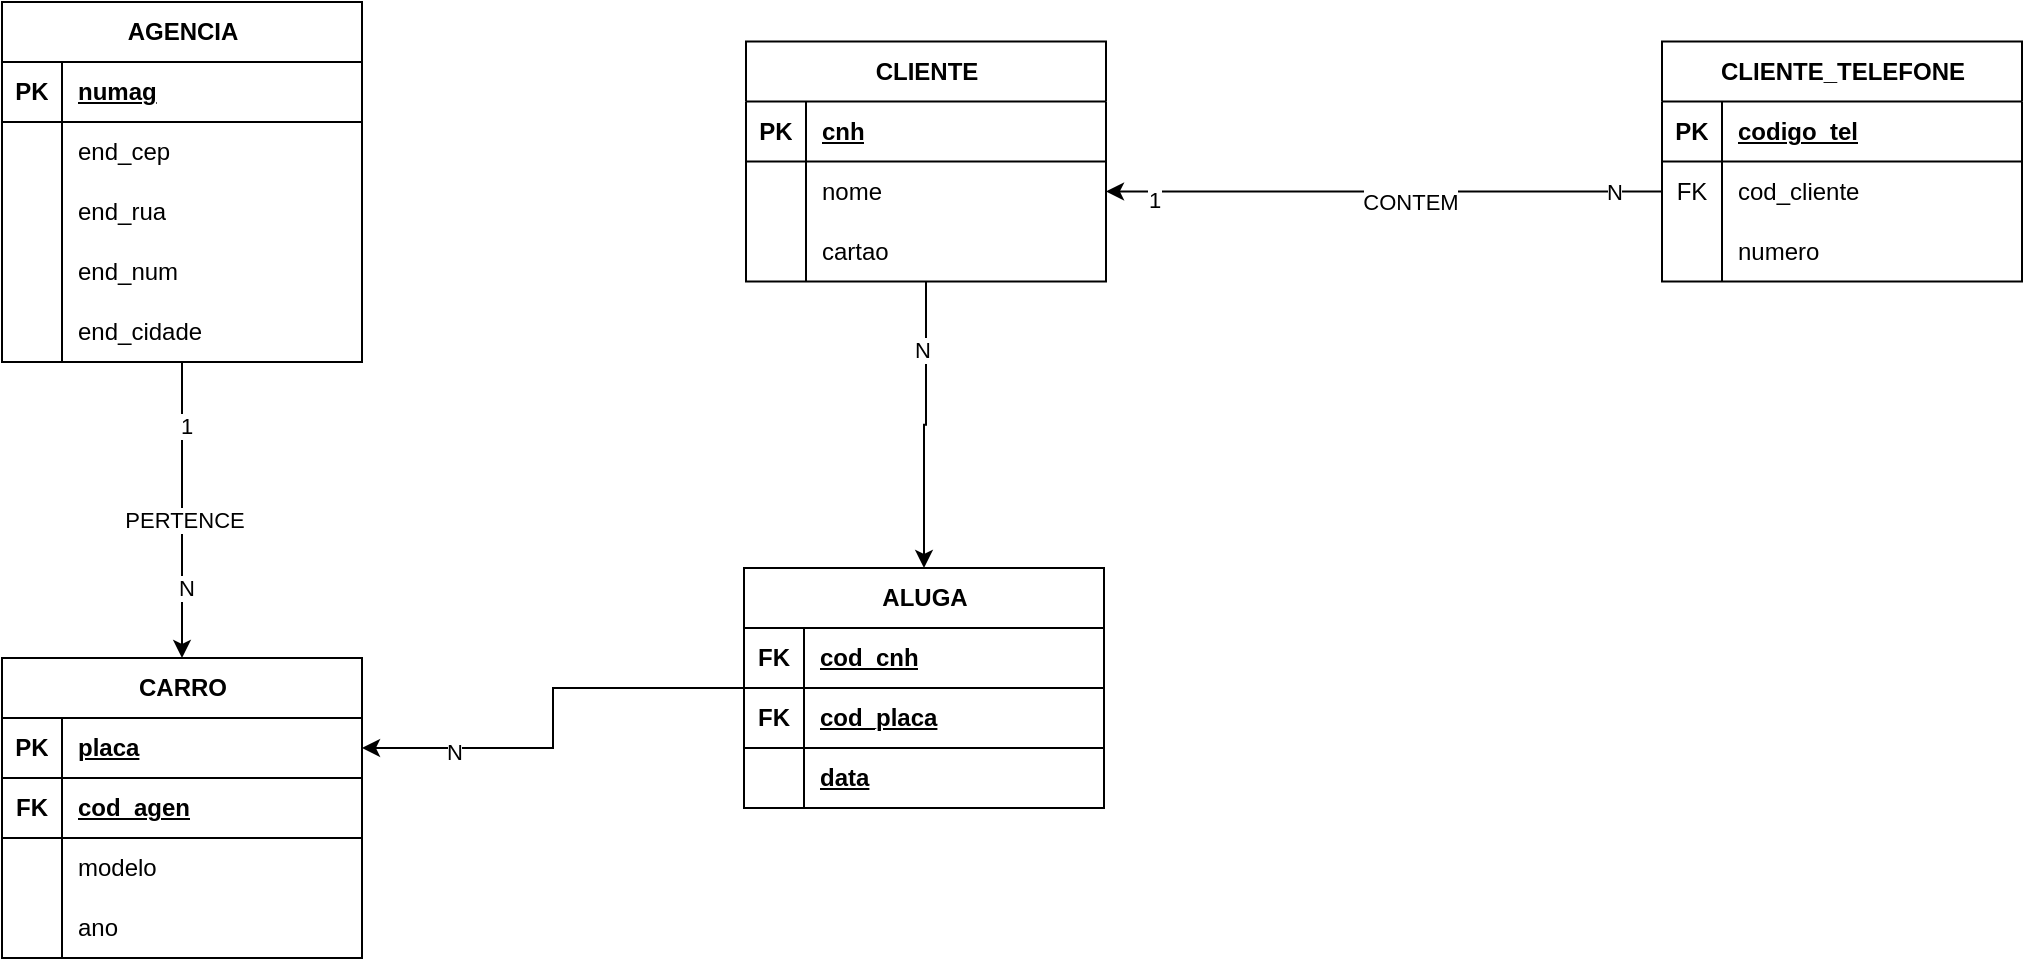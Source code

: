 <mxfile version="22.1.0" type="device">
  <diagram name="Página-1" id="ZHz-PQXsoBNAhiWrMYlb">
    <mxGraphModel dx="1434" dy="774" grid="1" gridSize="10" guides="1" tooltips="1" connect="1" arrows="1" fold="1" page="1" pageScale="1" pageWidth="1169" pageHeight="827" math="0" shadow="0">
      <root>
        <mxCell id="0" />
        <mxCell id="1" parent="0" />
        <mxCell id="wkXWS00sTpaQgT956qrd-93" style="edgeStyle=orthogonalEdgeStyle;rounded=0;orthogonalLoop=1;jettySize=auto;html=1;" parent="1" source="wkXWS00sTpaQgT956qrd-1" target="wkXWS00sTpaQgT956qrd-14" edge="1">
          <mxGeometry relative="1" as="geometry" />
        </mxCell>
        <mxCell id="wkXWS00sTpaQgT956qrd-97" value="PERTENCE" style="edgeLabel;html=1;align=center;verticalAlign=middle;resizable=0;points=[];" parent="wkXWS00sTpaQgT956qrd-93" vertex="1" connectable="0">
          <mxGeometry x="0.059" y="1" relative="1" as="geometry">
            <mxPoint as="offset" />
          </mxGeometry>
        </mxCell>
        <mxCell id="wkXWS00sTpaQgT956qrd-98" value="1" style="edgeLabel;html=1;align=center;verticalAlign=middle;resizable=0;points=[];" parent="wkXWS00sTpaQgT956qrd-93" vertex="1" connectable="0">
          <mxGeometry x="-0.577" y="2" relative="1" as="geometry">
            <mxPoint as="offset" />
          </mxGeometry>
        </mxCell>
        <mxCell id="wkXWS00sTpaQgT956qrd-99" value="N" style="edgeLabel;html=1;align=center;verticalAlign=middle;resizable=0;points=[];" parent="wkXWS00sTpaQgT956qrd-93" vertex="1" connectable="0">
          <mxGeometry x="0.52" y="2" relative="1" as="geometry">
            <mxPoint as="offset" />
          </mxGeometry>
        </mxCell>
        <mxCell id="wkXWS00sTpaQgT956qrd-1" value="AGENCIA" style="shape=table;startSize=30;container=1;collapsible=1;childLayout=tableLayout;fixedRows=1;rowLines=0;fontStyle=1;align=center;resizeLast=1;html=1;" parent="1" vertex="1">
          <mxGeometry x="110" y="33" width="180" height="180" as="geometry" />
        </mxCell>
        <mxCell id="wkXWS00sTpaQgT956qrd-2" value="" style="shape=tableRow;horizontal=0;startSize=0;swimlaneHead=0;swimlaneBody=0;fillColor=none;collapsible=0;dropTarget=0;points=[[0,0.5],[1,0.5]];portConstraint=eastwest;top=0;left=0;right=0;bottom=1;" parent="wkXWS00sTpaQgT956qrd-1" vertex="1">
          <mxGeometry y="30" width="180" height="30" as="geometry" />
        </mxCell>
        <mxCell id="wkXWS00sTpaQgT956qrd-3" value="PK" style="shape=partialRectangle;connectable=0;fillColor=none;top=0;left=0;bottom=0;right=0;fontStyle=1;overflow=hidden;whiteSpace=wrap;html=1;" parent="wkXWS00sTpaQgT956qrd-2" vertex="1">
          <mxGeometry width="30" height="30" as="geometry">
            <mxRectangle width="30" height="30" as="alternateBounds" />
          </mxGeometry>
        </mxCell>
        <mxCell id="wkXWS00sTpaQgT956qrd-4" value="numag&lt;span style=&quot;white-space: pre;&quot;&gt;&#x9;&lt;/span&gt;" style="shape=partialRectangle;connectable=0;fillColor=none;top=0;left=0;bottom=0;right=0;align=left;spacingLeft=6;fontStyle=5;overflow=hidden;whiteSpace=wrap;html=1;" parent="wkXWS00sTpaQgT956qrd-2" vertex="1">
          <mxGeometry x="30" width="150" height="30" as="geometry">
            <mxRectangle width="150" height="30" as="alternateBounds" />
          </mxGeometry>
        </mxCell>
        <mxCell id="wkXWS00sTpaQgT956qrd-5" value="" style="shape=tableRow;horizontal=0;startSize=0;swimlaneHead=0;swimlaneBody=0;fillColor=none;collapsible=0;dropTarget=0;points=[[0,0.5],[1,0.5]];portConstraint=eastwest;top=0;left=0;right=0;bottom=0;" parent="wkXWS00sTpaQgT956qrd-1" vertex="1">
          <mxGeometry y="60" width="180" height="30" as="geometry" />
        </mxCell>
        <mxCell id="wkXWS00sTpaQgT956qrd-6" value="" style="shape=partialRectangle;connectable=0;fillColor=none;top=0;left=0;bottom=0;right=0;editable=1;overflow=hidden;whiteSpace=wrap;html=1;" parent="wkXWS00sTpaQgT956qrd-5" vertex="1">
          <mxGeometry width="30" height="30" as="geometry">
            <mxRectangle width="30" height="30" as="alternateBounds" />
          </mxGeometry>
        </mxCell>
        <mxCell id="wkXWS00sTpaQgT956qrd-7" value="end_cep" style="shape=partialRectangle;connectable=0;fillColor=none;top=0;left=0;bottom=0;right=0;align=left;spacingLeft=6;overflow=hidden;whiteSpace=wrap;html=1;" parent="wkXWS00sTpaQgT956qrd-5" vertex="1">
          <mxGeometry x="30" width="150" height="30" as="geometry">
            <mxRectangle width="150" height="30" as="alternateBounds" />
          </mxGeometry>
        </mxCell>
        <mxCell id="wkXWS00sTpaQgT956qrd-8" value="" style="shape=tableRow;horizontal=0;startSize=0;swimlaneHead=0;swimlaneBody=0;fillColor=none;collapsible=0;dropTarget=0;points=[[0,0.5],[1,0.5]];portConstraint=eastwest;top=0;left=0;right=0;bottom=0;" parent="wkXWS00sTpaQgT956qrd-1" vertex="1">
          <mxGeometry y="90" width="180" height="30" as="geometry" />
        </mxCell>
        <mxCell id="wkXWS00sTpaQgT956qrd-9" value="" style="shape=partialRectangle;connectable=0;fillColor=none;top=0;left=0;bottom=0;right=0;editable=1;overflow=hidden;whiteSpace=wrap;html=1;" parent="wkXWS00sTpaQgT956qrd-8" vertex="1">
          <mxGeometry width="30" height="30" as="geometry">
            <mxRectangle width="30" height="30" as="alternateBounds" />
          </mxGeometry>
        </mxCell>
        <mxCell id="wkXWS00sTpaQgT956qrd-10" value="end_rua" style="shape=partialRectangle;connectable=0;fillColor=none;top=0;left=0;bottom=0;right=0;align=left;spacingLeft=6;overflow=hidden;whiteSpace=wrap;html=1;" parent="wkXWS00sTpaQgT956qrd-8" vertex="1">
          <mxGeometry x="30" width="150" height="30" as="geometry">
            <mxRectangle width="150" height="30" as="alternateBounds" />
          </mxGeometry>
        </mxCell>
        <mxCell id="wkXWS00sTpaQgT956qrd-11" value="" style="shape=tableRow;horizontal=0;startSize=0;swimlaneHead=0;swimlaneBody=0;fillColor=none;collapsible=0;dropTarget=0;points=[[0,0.5],[1,0.5]];portConstraint=eastwest;top=0;left=0;right=0;bottom=0;" parent="wkXWS00sTpaQgT956qrd-1" vertex="1">
          <mxGeometry y="120" width="180" height="30" as="geometry" />
        </mxCell>
        <mxCell id="wkXWS00sTpaQgT956qrd-12" value="" style="shape=partialRectangle;connectable=0;fillColor=none;top=0;left=0;bottom=0;right=0;editable=1;overflow=hidden;whiteSpace=wrap;html=1;" parent="wkXWS00sTpaQgT956qrd-11" vertex="1">
          <mxGeometry width="30" height="30" as="geometry">
            <mxRectangle width="30" height="30" as="alternateBounds" />
          </mxGeometry>
        </mxCell>
        <mxCell id="wkXWS00sTpaQgT956qrd-13" value="end_num" style="shape=partialRectangle;connectable=0;fillColor=none;top=0;left=0;bottom=0;right=0;align=left;spacingLeft=6;overflow=hidden;whiteSpace=wrap;html=1;" parent="wkXWS00sTpaQgT956qrd-11" vertex="1">
          <mxGeometry x="30" width="150" height="30" as="geometry">
            <mxRectangle width="150" height="30" as="alternateBounds" />
          </mxGeometry>
        </mxCell>
        <mxCell id="wkXWS00sTpaQgT956qrd-66" style="shape=tableRow;horizontal=0;startSize=0;swimlaneHead=0;swimlaneBody=0;fillColor=none;collapsible=0;dropTarget=0;points=[[0,0.5],[1,0.5]];portConstraint=eastwest;top=0;left=0;right=0;bottom=0;" parent="wkXWS00sTpaQgT956qrd-1" vertex="1">
          <mxGeometry y="150" width="180" height="30" as="geometry" />
        </mxCell>
        <mxCell id="wkXWS00sTpaQgT956qrd-67" style="shape=partialRectangle;connectable=0;fillColor=none;top=0;left=0;bottom=0;right=0;editable=1;overflow=hidden;whiteSpace=wrap;html=1;" parent="wkXWS00sTpaQgT956qrd-66" vertex="1">
          <mxGeometry width="30" height="30" as="geometry">
            <mxRectangle width="30" height="30" as="alternateBounds" />
          </mxGeometry>
        </mxCell>
        <mxCell id="wkXWS00sTpaQgT956qrd-68" value="end_cidade" style="shape=partialRectangle;connectable=0;fillColor=none;top=0;left=0;bottom=0;right=0;align=left;spacingLeft=6;overflow=hidden;whiteSpace=wrap;html=1;" parent="wkXWS00sTpaQgT956qrd-66" vertex="1">
          <mxGeometry x="30" width="150" height="30" as="geometry">
            <mxRectangle width="150" height="30" as="alternateBounds" />
          </mxGeometry>
        </mxCell>
        <mxCell id="wkXWS00sTpaQgT956qrd-14" value="CARRO" style="shape=table;startSize=30;container=1;collapsible=1;childLayout=tableLayout;fixedRows=1;rowLines=0;fontStyle=1;align=center;resizeLast=1;html=1;" parent="1" vertex="1">
          <mxGeometry x="110" y="361" width="180" height="150" as="geometry" />
        </mxCell>
        <mxCell id="wkXWS00sTpaQgT956qrd-15" value="" style="shape=tableRow;horizontal=0;startSize=0;swimlaneHead=0;swimlaneBody=0;fillColor=none;collapsible=0;dropTarget=0;points=[[0,0.5],[1,0.5]];portConstraint=eastwest;top=0;left=0;right=0;bottom=1;" parent="wkXWS00sTpaQgT956qrd-14" vertex="1">
          <mxGeometry y="30" width="180" height="30" as="geometry" />
        </mxCell>
        <mxCell id="wkXWS00sTpaQgT956qrd-16" value="PK" style="shape=partialRectangle;connectable=0;fillColor=none;top=0;left=0;bottom=0;right=0;fontStyle=1;overflow=hidden;whiteSpace=wrap;html=1;" parent="wkXWS00sTpaQgT956qrd-15" vertex="1">
          <mxGeometry width="30" height="30" as="geometry">
            <mxRectangle width="30" height="30" as="alternateBounds" />
          </mxGeometry>
        </mxCell>
        <mxCell id="wkXWS00sTpaQgT956qrd-17" value="placa" style="shape=partialRectangle;connectable=0;fillColor=none;top=0;left=0;bottom=0;right=0;align=left;spacingLeft=6;fontStyle=5;overflow=hidden;whiteSpace=wrap;html=1;" parent="wkXWS00sTpaQgT956qrd-15" vertex="1">
          <mxGeometry x="30" width="150" height="30" as="geometry">
            <mxRectangle width="150" height="30" as="alternateBounds" />
          </mxGeometry>
        </mxCell>
        <mxCell id="wkXWS00sTpaQgT956qrd-70" style="shape=tableRow;horizontal=0;startSize=0;swimlaneHead=0;swimlaneBody=0;fillColor=none;collapsible=0;dropTarget=0;points=[[0,0.5],[1,0.5]];portConstraint=eastwest;top=0;left=0;right=0;bottom=1;" parent="wkXWS00sTpaQgT956qrd-14" vertex="1">
          <mxGeometry y="60" width="180" height="30" as="geometry" />
        </mxCell>
        <mxCell id="wkXWS00sTpaQgT956qrd-71" value="FK" style="shape=partialRectangle;connectable=0;fillColor=none;top=0;left=0;bottom=0;right=0;fontStyle=1;overflow=hidden;whiteSpace=wrap;html=1;" parent="wkXWS00sTpaQgT956qrd-70" vertex="1">
          <mxGeometry width="30" height="30" as="geometry">
            <mxRectangle width="30" height="30" as="alternateBounds" />
          </mxGeometry>
        </mxCell>
        <mxCell id="wkXWS00sTpaQgT956qrd-72" value="cod_agen" style="shape=partialRectangle;connectable=0;fillColor=none;top=0;left=0;bottom=0;right=0;align=left;spacingLeft=6;fontStyle=5;overflow=hidden;whiteSpace=wrap;html=1;" parent="wkXWS00sTpaQgT956qrd-70" vertex="1">
          <mxGeometry x="30" width="150" height="30" as="geometry">
            <mxRectangle width="150" height="30" as="alternateBounds" />
          </mxGeometry>
        </mxCell>
        <mxCell id="wkXWS00sTpaQgT956qrd-18" value="" style="shape=tableRow;horizontal=0;startSize=0;swimlaneHead=0;swimlaneBody=0;fillColor=none;collapsible=0;dropTarget=0;points=[[0,0.5],[1,0.5]];portConstraint=eastwest;top=0;left=0;right=0;bottom=0;" parent="wkXWS00sTpaQgT956qrd-14" vertex="1">
          <mxGeometry y="90" width="180" height="30" as="geometry" />
        </mxCell>
        <mxCell id="wkXWS00sTpaQgT956qrd-19" value="" style="shape=partialRectangle;connectable=0;fillColor=none;top=0;left=0;bottom=0;right=0;editable=1;overflow=hidden;whiteSpace=wrap;html=1;" parent="wkXWS00sTpaQgT956qrd-18" vertex="1">
          <mxGeometry width="30" height="30" as="geometry">
            <mxRectangle width="30" height="30" as="alternateBounds" />
          </mxGeometry>
        </mxCell>
        <mxCell id="wkXWS00sTpaQgT956qrd-20" value="modelo" style="shape=partialRectangle;connectable=0;fillColor=none;top=0;left=0;bottom=0;right=0;align=left;spacingLeft=6;overflow=hidden;whiteSpace=wrap;html=1;" parent="wkXWS00sTpaQgT956qrd-18" vertex="1">
          <mxGeometry x="30" width="150" height="30" as="geometry">
            <mxRectangle width="150" height="30" as="alternateBounds" />
          </mxGeometry>
        </mxCell>
        <mxCell id="wkXWS00sTpaQgT956qrd-21" value="" style="shape=tableRow;horizontal=0;startSize=0;swimlaneHead=0;swimlaneBody=0;fillColor=none;collapsible=0;dropTarget=0;points=[[0,0.5],[1,0.5]];portConstraint=eastwest;top=0;left=0;right=0;bottom=0;" parent="wkXWS00sTpaQgT956qrd-14" vertex="1">
          <mxGeometry y="120" width="180" height="30" as="geometry" />
        </mxCell>
        <mxCell id="wkXWS00sTpaQgT956qrd-22" value="" style="shape=partialRectangle;connectable=0;fillColor=none;top=0;left=0;bottom=0;right=0;editable=1;overflow=hidden;whiteSpace=wrap;html=1;" parent="wkXWS00sTpaQgT956qrd-21" vertex="1">
          <mxGeometry width="30" height="30" as="geometry">
            <mxRectangle width="30" height="30" as="alternateBounds" />
          </mxGeometry>
        </mxCell>
        <mxCell id="wkXWS00sTpaQgT956qrd-23" value="ano" style="shape=partialRectangle;connectable=0;fillColor=none;top=0;left=0;bottom=0;right=0;align=left;spacingLeft=6;overflow=hidden;whiteSpace=wrap;html=1;" parent="wkXWS00sTpaQgT956qrd-21" vertex="1">
          <mxGeometry x="30" width="150" height="30" as="geometry">
            <mxRectangle width="150" height="30" as="alternateBounds" />
          </mxGeometry>
        </mxCell>
        <mxCell id="wkXWS00sTpaQgT956qrd-94" style="edgeStyle=orthogonalEdgeStyle;rounded=0;orthogonalLoop=1;jettySize=auto;html=1;" parent="1" source="wkXWS00sTpaQgT956qrd-27" target="wkXWS00sTpaQgT956qrd-53" edge="1">
          <mxGeometry relative="1" as="geometry" />
        </mxCell>
        <mxCell id="wkXWS00sTpaQgT956qrd-100" value="N" style="edgeLabel;html=1;align=center;verticalAlign=middle;resizable=0;points=[];" parent="wkXWS00sTpaQgT956qrd-94" vertex="1" connectable="0">
          <mxGeometry x="-0.526" y="-2" relative="1" as="geometry">
            <mxPoint as="offset" />
          </mxGeometry>
        </mxCell>
        <mxCell id="wkXWS00sTpaQgT956qrd-27" value="CLIENTE" style="shape=table;startSize=30;container=1;collapsible=1;childLayout=tableLayout;fixedRows=1;rowLines=0;fontStyle=1;align=center;resizeLast=1;html=1;" parent="1" vertex="1">
          <mxGeometry x="482" y="52.71" width="180" height="120" as="geometry" />
        </mxCell>
        <mxCell id="wkXWS00sTpaQgT956qrd-28" value="" style="shape=tableRow;horizontal=0;startSize=0;swimlaneHead=0;swimlaneBody=0;fillColor=none;collapsible=0;dropTarget=0;points=[[0,0.5],[1,0.5]];portConstraint=eastwest;top=0;left=0;right=0;bottom=1;" parent="wkXWS00sTpaQgT956qrd-27" vertex="1">
          <mxGeometry y="30" width="180" height="30" as="geometry" />
        </mxCell>
        <mxCell id="wkXWS00sTpaQgT956qrd-29" value="PK" style="shape=partialRectangle;connectable=0;fillColor=none;top=0;left=0;bottom=0;right=0;fontStyle=1;overflow=hidden;whiteSpace=wrap;html=1;" parent="wkXWS00sTpaQgT956qrd-28" vertex="1">
          <mxGeometry width="30" height="30" as="geometry">
            <mxRectangle width="30" height="30" as="alternateBounds" />
          </mxGeometry>
        </mxCell>
        <mxCell id="wkXWS00sTpaQgT956qrd-30" value="cnh" style="shape=partialRectangle;connectable=0;fillColor=none;top=0;left=0;bottom=0;right=0;align=left;spacingLeft=6;fontStyle=5;overflow=hidden;whiteSpace=wrap;html=1;" parent="wkXWS00sTpaQgT956qrd-28" vertex="1">
          <mxGeometry x="30" width="150" height="30" as="geometry">
            <mxRectangle width="150" height="30" as="alternateBounds" />
          </mxGeometry>
        </mxCell>
        <mxCell id="wkXWS00sTpaQgT956qrd-31" value="" style="shape=tableRow;horizontal=0;startSize=0;swimlaneHead=0;swimlaneBody=0;fillColor=none;collapsible=0;dropTarget=0;points=[[0,0.5],[1,0.5]];portConstraint=eastwest;top=0;left=0;right=0;bottom=0;" parent="wkXWS00sTpaQgT956qrd-27" vertex="1">
          <mxGeometry y="60" width="180" height="30" as="geometry" />
        </mxCell>
        <mxCell id="wkXWS00sTpaQgT956qrd-32" value="" style="shape=partialRectangle;connectable=0;fillColor=none;top=0;left=0;bottom=0;right=0;editable=1;overflow=hidden;whiteSpace=wrap;html=1;" parent="wkXWS00sTpaQgT956qrd-31" vertex="1">
          <mxGeometry width="30" height="30" as="geometry">
            <mxRectangle width="30" height="30" as="alternateBounds" />
          </mxGeometry>
        </mxCell>
        <mxCell id="wkXWS00sTpaQgT956qrd-33" value="nome" style="shape=partialRectangle;connectable=0;fillColor=none;top=0;left=0;bottom=0;right=0;align=left;spacingLeft=6;overflow=hidden;whiteSpace=wrap;html=1;" parent="wkXWS00sTpaQgT956qrd-31" vertex="1">
          <mxGeometry x="30" width="150" height="30" as="geometry">
            <mxRectangle width="150" height="30" as="alternateBounds" />
          </mxGeometry>
        </mxCell>
        <mxCell id="wkXWS00sTpaQgT956qrd-34" value="" style="shape=tableRow;horizontal=0;startSize=0;swimlaneHead=0;swimlaneBody=0;fillColor=none;collapsible=0;dropTarget=0;points=[[0,0.5],[1,0.5]];portConstraint=eastwest;top=0;left=0;right=0;bottom=0;" parent="wkXWS00sTpaQgT956qrd-27" vertex="1">
          <mxGeometry y="90" width="180" height="30" as="geometry" />
        </mxCell>
        <mxCell id="wkXWS00sTpaQgT956qrd-35" value="" style="shape=partialRectangle;connectable=0;fillColor=none;top=0;left=0;bottom=0;right=0;editable=1;overflow=hidden;whiteSpace=wrap;html=1;" parent="wkXWS00sTpaQgT956qrd-34" vertex="1">
          <mxGeometry width="30" height="30" as="geometry">
            <mxRectangle width="30" height="30" as="alternateBounds" />
          </mxGeometry>
        </mxCell>
        <mxCell id="wkXWS00sTpaQgT956qrd-36" value="cartao" style="shape=partialRectangle;connectable=0;fillColor=none;top=0;left=0;bottom=0;right=0;align=left;spacingLeft=6;overflow=hidden;whiteSpace=wrap;html=1;" parent="wkXWS00sTpaQgT956qrd-34" vertex="1">
          <mxGeometry x="30" width="150" height="30" as="geometry">
            <mxRectangle width="150" height="30" as="alternateBounds" />
          </mxGeometry>
        </mxCell>
        <mxCell id="wkXWS00sTpaQgT956qrd-96" style="edgeStyle=orthogonalEdgeStyle;rounded=0;orthogonalLoop=1;jettySize=auto;html=1;" parent="1" source="wkXWS00sTpaQgT956qrd-53" target="wkXWS00sTpaQgT956qrd-15" edge="1">
          <mxGeometry relative="1" as="geometry" />
        </mxCell>
        <mxCell id="wkXWS00sTpaQgT956qrd-101" value="N" style="edgeLabel;html=1;align=center;verticalAlign=middle;resizable=0;points=[];" parent="wkXWS00sTpaQgT956qrd-96" vertex="1" connectable="0">
          <mxGeometry x="0.587" y="2" relative="1" as="geometry">
            <mxPoint as="offset" />
          </mxGeometry>
        </mxCell>
        <mxCell id="wkXWS00sTpaQgT956qrd-53" value="ALUGA" style="shape=table;startSize=30;container=1;collapsible=1;childLayout=tableLayout;fixedRows=1;rowLines=0;fontStyle=1;align=center;resizeLast=1;html=1;" parent="1" vertex="1">
          <mxGeometry x="481" y="316" width="180" height="120" as="geometry" />
        </mxCell>
        <mxCell id="wkXWS00sTpaQgT956qrd-54" value="" style="shape=tableRow;horizontal=0;startSize=0;swimlaneHead=0;swimlaneBody=0;fillColor=none;collapsible=0;dropTarget=0;points=[[0,0.5],[1,0.5]];portConstraint=eastwest;top=0;left=0;right=0;bottom=1;" parent="wkXWS00sTpaQgT956qrd-53" vertex="1">
          <mxGeometry y="30" width="180" height="30" as="geometry" />
        </mxCell>
        <mxCell id="wkXWS00sTpaQgT956qrd-55" value="FK" style="shape=partialRectangle;connectable=0;fillColor=none;top=0;left=0;bottom=0;right=0;fontStyle=1;overflow=hidden;whiteSpace=wrap;html=1;" parent="wkXWS00sTpaQgT956qrd-54" vertex="1">
          <mxGeometry width="30" height="30" as="geometry">
            <mxRectangle width="30" height="30" as="alternateBounds" />
          </mxGeometry>
        </mxCell>
        <mxCell id="wkXWS00sTpaQgT956qrd-56" value="cod_cnh" style="shape=partialRectangle;connectable=0;fillColor=none;top=0;left=0;bottom=0;right=0;align=left;spacingLeft=6;fontStyle=5;overflow=hidden;whiteSpace=wrap;html=1;" parent="wkXWS00sTpaQgT956qrd-54" vertex="1">
          <mxGeometry x="30" width="150" height="30" as="geometry">
            <mxRectangle width="150" height="30" as="alternateBounds" />
          </mxGeometry>
        </mxCell>
        <mxCell id="wkXWS00sTpaQgT956qrd-86" style="shape=tableRow;horizontal=0;startSize=0;swimlaneHead=0;swimlaneBody=0;fillColor=none;collapsible=0;dropTarget=0;points=[[0,0.5],[1,0.5]];portConstraint=eastwest;top=0;left=0;right=0;bottom=1;" parent="wkXWS00sTpaQgT956qrd-53" vertex="1">
          <mxGeometry y="60" width="180" height="30" as="geometry" />
        </mxCell>
        <mxCell id="wkXWS00sTpaQgT956qrd-87" value="FK" style="shape=partialRectangle;connectable=0;fillColor=none;top=0;left=0;bottom=0;right=0;fontStyle=1;overflow=hidden;whiteSpace=wrap;html=1;" parent="wkXWS00sTpaQgT956qrd-86" vertex="1">
          <mxGeometry width="30" height="30" as="geometry">
            <mxRectangle width="30" height="30" as="alternateBounds" />
          </mxGeometry>
        </mxCell>
        <mxCell id="wkXWS00sTpaQgT956qrd-88" value="cod_placa" style="shape=partialRectangle;connectable=0;fillColor=none;top=0;left=0;bottom=0;right=0;align=left;spacingLeft=6;fontStyle=5;overflow=hidden;whiteSpace=wrap;html=1;" parent="wkXWS00sTpaQgT956qrd-86" vertex="1">
          <mxGeometry x="30" width="150" height="30" as="geometry">
            <mxRectangle width="150" height="30" as="alternateBounds" />
          </mxGeometry>
        </mxCell>
        <mxCell id="wkXWS00sTpaQgT956qrd-109" style="shape=tableRow;horizontal=0;startSize=0;swimlaneHead=0;swimlaneBody=0;fillColor=none;collapsible=0;dropTarget=0;points=[[0,0.5],[1,0.5]];portConstraint=eastwest;top=0;left=0;right=0;bottom=1;" parent="wkXWS00sTpaQgT956qrd-53" vertex="1">
          <mxGeometry y="90" width="180" height="30" as="geometry" />
        </mxCell>
        <mxCell id="wkXWS00sTpaQgT956qrd-110" style="shape=partialRectangle;connectable=0;fillColor=none;top=0;left=0;bottom=0;right=0;fontStyle=1;overflow=hidden;whiteSpace=wrap;html=1;" parent="wkXWS00sTpaQgT956qrd-109" vertex="1">
          <mxGeometry width="30" height="30" as="geometry">
            <mxRectangle width="30" height="30" as="alternateBounds" />
          </mxGeometry>
        </mxCell>
        <mxCell id="wkXWS00sTpaQgT956qrd-111" value="data" style="shape=partialRectangle;connectable=0;fillColor=none;top=0;left=0;bottom=0;right=0;align=left;spacingLeft=6;fontStyle=5;overflow=hidden;whiteSpace=wrap;html=1;" parent="wkXWS00sTpaQgT956qrd-109" vertex="1">
          <mxGeometry x="30" width="150" height="30" as="geometry">
            <mxRectangle width="150" height="30" as="alternateBounds" />
          </mxGeometry>
        </mxCell>
        <mxCell id="wkXWS00sTpaQgT956qrd-76" value="CLIENTE_TELEFONE" style="shape=table;startSize=30;container=1;collapsible=1;childLayout=tableLayout;fixedRows=1;rowLines=0;fontStyle=1;align=center;resizeLast=1;html=1;" parent="1" vertex="1">
          <mxGeometry x="940" y="52.71" width="180" height="120" as="geometry" />
        </mxCell>
        <mxCell id="wkXWS00sTpaQgT956qrd-77" value="" style="shape=tableRow;horizontal=0;startSize=0;swimlaneHead=0;swimlaneBody=0;fillColor=none;collapsible=0;dropTarget=0;points=[[0,0.5],[1,0.5]];portConstraint=eastwest;top=0;left=0;right=0;bottom=1;" parent="wkXWS00sTpaQgT956qrd-76" vertex="1">
          <mxGeometry y="30" width="180" height="30" as="geometry" />
        </mxCell>
        <mxCell id="wkXWS00sTpaQgT956qrd-78" value="PK" style="shape=partialRectangle;connectable=0;fillColor=none;top=0;left=0;bottom=0;right=0;fontStyle=1;overflow=hidden;whiteSpace=wrap;html=1;" parent="wkXWS00sTpaQgT956qrd-77" vertex="1">
          <mxGeometry width="30" height="30" as="geometry">
            <mxRectangle width="30" height="30" as="alternateBounds" />
          </mxGeometry>
        </mxCell>
        <mxCell id="wkXWS00sTpaQgT956qrd-79" value="codigo_tel" style="shape=partialRectangle;connectable=0;fillColor=none;top=0;left=0;bottom=0;right=0;align=left;spacingLeft=6;fontStyle=5;overflow=hidden;whiteSpace=wrap;html=1;" parent="wkXWS00sTpaQgT956qrd-77" vertex="1">
          <mxGeometry x="30" width="150" height="30" as="geometry">
            <mxRectangle width="150" height="30" as="alternateBounds" />
          </mxGeometry>
        </mxCell>
        <mxCell id="wkXWS00sTpaQgT956qrd-80" value="" style="shape=tableRow;horizontal=0;startSize=0;swimlaneHead=0;swimlaneBody=0;fillColor=none;collapsible=0;dropTarget=0;points=[[0,0.5],[1,0.5]];portConstraint=eastwest;top=0;left=0;right=0;bottom=0;" parent="wkXWS00sTpaQgT956qrd-76" vertex="1">
          <mxGeometry y="60" width="180" height="30" as="geometry" />
        </mxCell>
        <mxCell id="wkXWS00sTpaQgT956qrd-81" value="FK" style="shape=partialRectangle;connectable=0;fillColor=none;top=0;left=0;bottom=0;right=0;editable=1;overflow=hidden;whiteSpace=wrap;html=1;" parent="wkXWS00sTpaQgT956qrd-80" vertex="1">
          <mxGeometry width="30" height="30" as="geometry">
            <mxRectangle width="30" height="30" as="alternateBounds" />
          </mxGeometry>
        </mxCell>
        <mxCell id="wkXWS00sTpaQgT956qrd-82" value="cod_cliente" style="shape=partialRectangle;connectable=0;fillColor=none;top=0;left=0;bottom=0;right=0;align=left;spacingLeft=6;overflow=hidden;whiteSpace=wrap;html=1;" parent="wkXWS00sTpaQgT956qrd-80" vertex="1">
          <mxGeometry x="30" width="150" height="30" as="geometry">
            <mxRectangle width="150" height="30" as="alternateBounds" />
          </mxGeometry>
        </mxCell>
        <mxCell id="wkXWS00sTpaQgT956qrd-83" value="" style="shape=tableRow;horizontal=0;startSize=0;swimlaneHead=0;swimlaneBody=0;fillColor=none;collapsible=0;dropTarget=0;points=[[0,0.5],[1,0.5]];portConstraint=eastwest;top=0;left=0;right=0;bottom=0;" parent="wkXWS00sTpaQgT956qrd-76" vertex="1">
          <mxGeometry y="90" width="180" height="30" as="geometry" />
        </mxCell>
        <mxCell id="wkXWS00sTpaQgT956qrd-84" value="" style="shape=partialRectangle;connectable=0;fillColor=none;top=0;left=0;bottom=0;right=0;editable=1;overflow=hidden;whiteSpace=wrap;html=1;" parent="wkXWS00sTpaQgT956qrd-83" vertex="1">
          <mxGeometry width="30" height="30" as="geometry">
            <mxRectangle width="30" height="30" as="alternateBounds" />
          </mxGeometry>
        </mxCell>
        <mxCell id="wkXWS00sTpaQgT956qrd-85" value="numero" style="shape=partialRectangle;connectable=0;fillColor=none;top=0;left=0;bottom=0;right=0;align=left;spacingLeft=6;overflow=hidden;whiteSpace=wrap;html=1;" parent="wkXWS00sTpaQgT956qrd-83" vertex="1">
          <mxGeometry x="30" width="150" height="30" as="geometry">
            <mxRectangle width="150" height="30" as="alternateBounds" />
          </mxGeometry>
        </mxCell>
        <mxCell id="wkXWS00sTpaQgT956qrd-89" style="edgeStyle=orthogonalEdgeStyle;rounded=0;orthogonalLoop=1;jettySize=auto;html=1;" parent="1" source="wkXWS00sTpaQgT956qrd-80" target="wkXWS00sTpaQgT956qrd-31" edge="1">
          <mxGeometry relative="1" as="geometry" />
        </mxCell>
        <mxCell id="wkXWS00sTpaQgT956qrd-103" value="CONTEM" style="edgeLabel;html=1;align=center;verticalAlign=middle;resizable=0;points=[];" parent="wkXWS00sTpaQgT956qrd-89" vertex="1" connectable="0">
          <mxGeometry x="-0.095" y="5" relative="1" as="geometry">
            <mxPoint as="offset" />
          </mxGeometry>
        </mxCell>
        <mxCell id="wkXWS00sTpaQgT956qrd-104" value="1" style="edgeLabel;html=1;align=center;verticalAlign=middle;resizable=0;points=[];" parent="wkXWS00sTpaQgT956qrd-89" vertex="1" connectable="0">
          <mxGeometry x="0.828" y="4" relative="1" as="geometry">
            <mxPoint as="offset" />
          </mxGeometry>
        </mxCell>
        <mxCell id="wkXWS00sTpaQgT956qrd-105" value="N" style="edgeLabel;html=1;align=center;verticalAlign=middle;resizable=0;points=[];" parent="wkXWS00sTpaQgT956qrd-89" vertex="1" connectable="0">
          <mxGeometry x="-0.823" relative="1" as="geometry">
            <mxPoint as="offset" />
          </mxGeometry>
        </mxCell>
      </root>
    </mxGraphModel>
  </diagram>
</mxfile>
